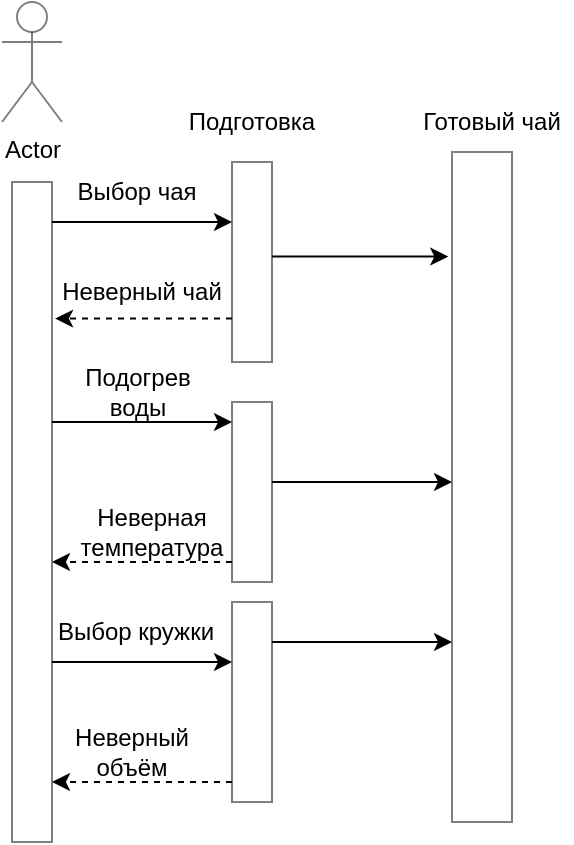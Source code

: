 <mxfile version="15.4.1" type="device"><diagram id="7eLeMS-VRiRNP4QhJqf7" name="Page-1"><mxGraphModel dx="578" dy="347" grid="1" gridSize="10" guides="1" tooltips="1" connect="1" arrows="1" fold="1" page="1" pageScale="1" pageWidth="827" pageHeight="1169" math="0" shadow="0"><root><mxCell id="0"/><mxCell id="1" parent="0"/><mxCell id="vtsOLTwy_8LD80CDgcRz-1" value="Actor" style="shape=umlActor;verticalLabelPosition=bottom;verticalAlign=top;html=1;outlineConnect=0;opacity=50;" vertex="1" parent="1"><mxGeometry x="105" y="70" width="30" height="60" as="geometry"/></mxCell><mxCell id="vtsOLTwy_8LD80CDgcRz-5" value="" style="edgeStyle=orthogonalEdgeStyle;rounded=0;orthogonalLoop=1;jettySize=auto;html=1;" edge="1" parent="1" source="vtsOLTwy_8LD80CDgcRz-3" target="vtsOLTwy_8LD80CDgcRz-4"><mxGeometry relative="1" as="geometry"><Array as="points"><mxPoint x="190" y="180"/><mxPoint x="190" y="180"/></Array></mxGeometry></mxCell><mxCell id="vtsOLTwy_8LD80CDgcRz-8" value="" style="edgeStyle=orthogonalEdgeStyle;rounded=0;orthogonalLoop=1;jettySize=auto;html=1;" edge="1" parent="1" source="vtsOLTwy_8LD80CDgcRz-3" target="vtsOLTwy_8LD80CDgcRz-7"><mxGeometry relative="1" as="geometry"><Array as="points"><mxPoint x="190" y="280"/><mxPoint x="190" y="280"/></Array></mxGeometry></mxCell><mxCell id="vtsOLTwy_8LD80CDgcRz-12" value="" style="edgeStyle=orthogonalEdgeStyle;rounded=0;orthogonalLoop=1;jettySize=auto;html=1;" edge="1" parent="1" source="vtsOLTwy_8LD80CDgcRz-3" target="vtsOLTwy_8LD80CDgcRz-11"><mxGeometry relative="1" as="geometry"><Array as="points"><mxPoint x="180" y="400"/><mxPoint x="180" y="400"/></Array></mxGeometry></mxCell><mxCell id="vtsOLTwy_8LD80CDgcRz-3" value="" style="rounded=0;whiteSpace=wrap;html=1;opacity=50;" vertex="1" parent="1"><mxGeometry x="110" y="160" width="20" height="330" as="geometry"/></mxCell><mxCell id="vtsOLTwy_8LD80CDgcRz-15" value="" style="edgeStyle=orthogonalEdgeStyle;rounded=0;orthogonalLoop=1;jettySize=auto;html=1;entryX=-0.062;entryY=0.156;entryDx=0;entryDy=0;entryPerimeter=0;" edge="1" parent="1" source="vtsOLTwy_8LD80CDgcRz-4" target="vtsOLTwy_8LD80CDgcRz-14"><mxGeometry relative="1" as="geometry"><Array as="points"><mxPoint x="285" y="197"/></Array></mxGeometry></mxCell><mxCell id="vtsOLTwy_8LD80CDgcRz-26" value="" style="edgeStyle=orthogonalEdgeStyle;rounded=0;orthogonalLoop=1;jettySize=auto;html=1;dashed=1;entryX=1.076;entryY=0.207;entryDx=0;entryDy=0;entryPerimeter=0;" edge="1" parent="1" source="vtsOLTwy_8LD80CDgcRz-4" target="vtsOLTwy_8LD80CDgcRz-3"><mxGeometry relative="1" as="geometry"><Array as="points"><mxPoint x="200" y="228"/></Array></mxGeometry></mxCell><mxCell id="vtsOLTwy_8LD80CDgcRz-4" value="" style="rounded=0;whiteSpace=wrap;html=1;opacity=50;" vertex="1" parent="1"><mxGeometry x="220" y="150" width="20" height="100" as="geometry"/></mxCell><mxCell id="vtsOLTwy_8LD80CDgcRz-6" value="Выбор чая" style="text;html=1;strokeColor=none;fillColor=none;align=center;verticalAlign=middle;whiteSpace=wrap;rounded=0;opacity=50;" vertex="1" parent="1"><mxGeometry x="135" y="150" width="75" height="30" as="geometry"/></mxCell><mxCell id="vtsOLTwy_8LD80CDgcRz-17" value="" style="edgeStyle=orthogonalEdgeStyle;rounded=0;orthogonalLoop=1;jettySize=auto;html=1;" edge="1" parent="1" source="vtsOLTwy_8LD80CDgcRz-7" target="vtsOLTwy_8LD80CDgcRz-14"><mxGeometry relative="1" as="geometry"><Array as="points"><mxPoint x="280" y="310"/><mxPoint x="280" y="310"/></Array></mxGeometry></mxCell><mxCell id="vtsOLTwy_8LD80CDgcRz-24" value="" style="edgeStyle=orthogonalEdgeStyle;rounded=0;orthogonalLoop=1;jettySize=auto;html=1;dashed=1;" edge="1" parent="1" source="vtsOLTwy_8LD80CDgcRz-7" target="vtsOLTwy_8LD80CDgcRz-3"><mxGeometry relative="1" as="geometry"><Array as="points"><mxPoint x="170" y="350"/><mxPoint x="170" y="350"/></Array></mxGeometry></mxCell><mxCell id="vtsOLTwy_8LD80CDgcRz-7" value="" style="rounded=0;whiteSpace=wrap;html=1;opacity=50;" vertex="1" parent="1"><mxGeometry x="220" y="270" width="20" height="90" as="geometry"/></mxCell><mxCell id="vtsOLTwy_8LD80CDgcRz-9" value="Подогрев воды" style="text;html=1;strokeColor=none;fillColor=none;align=center;verticalAlign=middle;whiteSpace=wrap;rounded=0;opacity=50;" vertex="1" parent="1"><mxGeometry x="142.5" y="250" width="60" height="30" as="geometry"/></mxCell><mxCell id="vtsOLTwy_8LD80CDgcRz-18" value="" style="edgeStyle=orthogonalEdgeStyle;rounded=0;orthogonalLoop=1;jettySize=auto;html=1;" edge="1" parent="1" source="vtsOLTwy_8LD80CDgcRz-11" target="vtsOLTwy_8LD80CDgcRz-14"><mxGeometry relative="1" as="geometry"><Array as="points"><mxPoint x="280" y="390"/><mxPoint x="280" y="390"/></Array></mxGeometry></mxCell><mxCell id="vtsOLTwy_8LD80CDgcRz-22" value="" style="edgeStyle=orthogonalEdgeStyle;rounded=0;orthogonalLoop=1;jettySize=auto;html=1;dashed=1;" edge="1" parent="1" source="vtsOLTwy_8LD80CDgcRz-11" target="vtsOLTwy_8LD80CDgcRz-3"><mxGeometry relative="1" as="geometry"><Array as="points"><mxPoint x="200" y="460"/><mxPoint x="200" y="460"/></Array></mxGeometry></mxCell><mxCell id="vtsOLTwy_8LD80CDgcRz-11" value="" style="rounded=0;whiteSpace=wrap;html=1;opacity=50;" vertex="1" parent="1"><mxGeometry x="220" y="370" width="20" height="100" as="geometry"/></mxCell><mxCell id="vtsOLTwy_8LD80CDgcRz-13" value="Выбор кружки" style="text;html=1;strokeColor=none;fillColor=none;align=center;verticalAlign=middle;whiteSpace=wrap;rounded=0;opacity=50;" vertex="1" parent="1"><mxGeometry x="122.5" y="370" width="97.5" height="30" as="geometry"/></mxCell><mxCell id="vtsOLTwy_8LD80CDgcRz-14" value="" style="rounded=0;whiteSpace=wrap;html=1;opacity=50;" vertex="1" parent="1"><mxGeometry x="330" y="145" width="30" height="335" as="geometry"/></mxCell><mxCell id="vtsOLTwy_8LD80CDgcRz-21" value="Неверная температура" style="text;html=1;strokeColor=none;fillColor=none;align=center;verticalAlign=middle;whiteSpace=wrap;rounded=0;opacity=50;" vertex="1" parent="1"><mxGeometry x="135" y="320" width="90" height="30" as="geometry"/></mxCell><mxCell id="vtsOLTwy_8LD80CDgcRz-23" value="Неверный объём" style="text;html=1;strokeColor=none;fillColor=none;align=center;verticalAlign=middle;whiteSpace=wrap;rounded=0;opacity=50;" vertex="1" parent="1"><mxGeometry x="130" y="430" width="80" height="30" as="geometry"/></mxCell><mxCell id="vtsOLTwy_8LD80CDgcRz-27" value="Неверный чай" style="text;html=1;strokeColor=none;fillColor=none;align=center;verticalAlign=middle;whiteSpace=wrap;rounded=0;opacity=50;" vertex="1" parent="1"><mxGeometry x="130" y="200" width="90" height="30" as="geometry"/></mxCell><mxCell id="vtsOLTwy_8LD80CDgcRz-28" value="Готовый чай" style="text;html=1;strokeColor=none;fillColor=none;align=center;verticalAlign=middle;whiteSpace=wrap;rounded=0;opacity=50;" vertex="1" parent="1"><mxGeometry x="310" y="115" width="80" height="30" as="geometry"/></mxCell><mxCell id="vtsOLTwy_8LD80CDgcRz-29" value="Подготовка" style="text;html=1;strokeColor=none;fillColor=none;align=center;verticalAlign=middle;whiteSpace=wrap;rounded=0;opacity=50;" vertex="1" parent="1"><mxGeometry x="200" y="115" width="60" height="30" as="geometry"/></mxCell></root></mxGraphModel></diagram></mxfile>